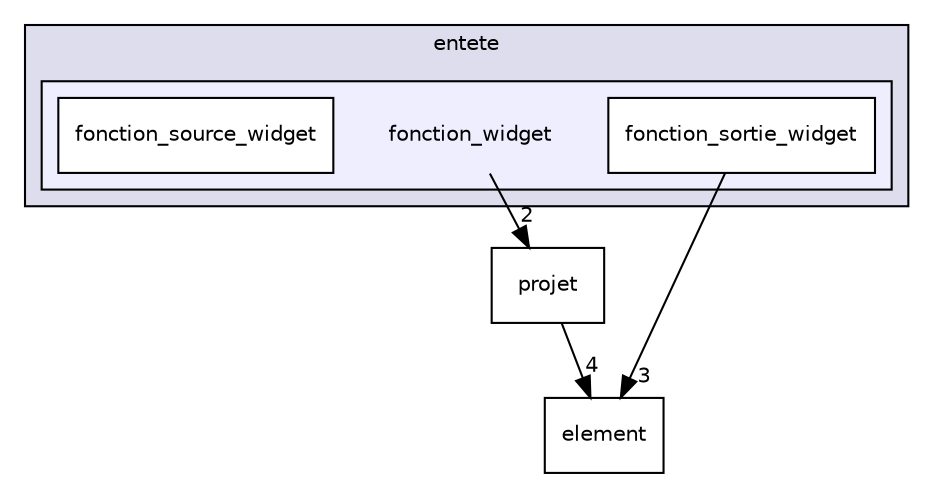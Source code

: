 digraph "entete/fonction_widget" {
  compound=true
  node [ fontsize="10", fontname="Helvetica"];
  edge [ labelfontsize="10", labelfontname="Helvetica"];
  subgraph clusterdir_2db5f1c5034b754c69755a32007f81b7 {
    graph [ bgcolor="#ddddee", pencolor="black", label="entete" fontname="Helvetica", fontsize="10", URL="dir_2db5f1c5034b754c69755a32007f81b7.html"]
  subgraph clusterdir_363a3e4ae2fd0b55f9877b5b276180ac {
    graph [ bgcolor="#eeeeff", pencolor="black", label="" URL="dir_363a3e4ae2fd0b55f9877b5b276180ac.html"];
    dir_363a3e4ae2fd0b55f9877b5b276180ac [shape=plaintext label="fonction_widget"];
    dir_ab3f23f23716cd18a026a3f64495705f [shape=box label="fonction_sortie_widget" color="black" fillcolor="white" style="filled" URL="dir_ab3f23f23716cd18a026a3f64495705f.html"];
    dir_2b1c3b3f993df88e4c25983dcf8dd1a4 [shape=box label="fonction_source_widget" color="black" fillcolor="white" style="filled" URL="dir_2b1c3b3f993df88e4c25983dcf8dd1a4.html"];
  }
  }
  dir_4832fa68ea590285dd7ec4a85118439c [shape=box label="element" URL="dir_4832fa68ea590285dd7ec4a85118439c.html"];
  dir_4d70d51309c71454fccdb5ab7a56e2b3 [shape=box label="projet" URL="dir_4d70d51309c71454fccdb5ab7a56e2b3.html"];
  dir_363a3e4ae2fd0b55f9877b5b276180ac->dir_4d70d51309c71454fccdb5ab7a56e2b3 [headlabel="2", labeldistance=1.5 headhref="dir_000011_000015.html"];
  dir_4d70d51309c71454fccdb5ab7a56e2b3->dir_4832fa68ea590285dd7ec4a85118439c [headlabel="4", labeldistance=1.5 headhref="dir_000015_000004.html"];
  dir_ab3f23f23716cd18a026a3f64495705f->dir_4832fa68ea590285dd7ec4a85118439c [headlabel="3", labeldistance=1.5 headhref="dir_000012_000004.html"];
}
